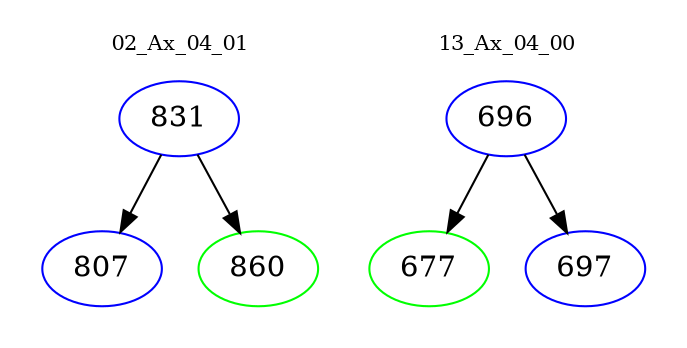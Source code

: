digraph{
subgraph cluster_0 {
color = white
label = "02_Ax_04_01";
fontsize=10;
T0_831 [label="831", color="blue"]
T0_831 -> T0_807 [color="black"]
T0_807 [label="807", color="blue"]
T0_831 -> T0_860 [color="black"]
T0_860 [label="860", color="green"]
}
subgraph cluster_1 {
color = white
label = "13_Ax_04_00";
fontsize=10;
T1_696 [label="696", color="blue"]
T1_696 -> T1_677 [color="black"]
T1_677 [label="677", color="green"]
T1_696 -> T1_697 [color="black"]
T1_697 [label="697", color="blue"]
}
}
